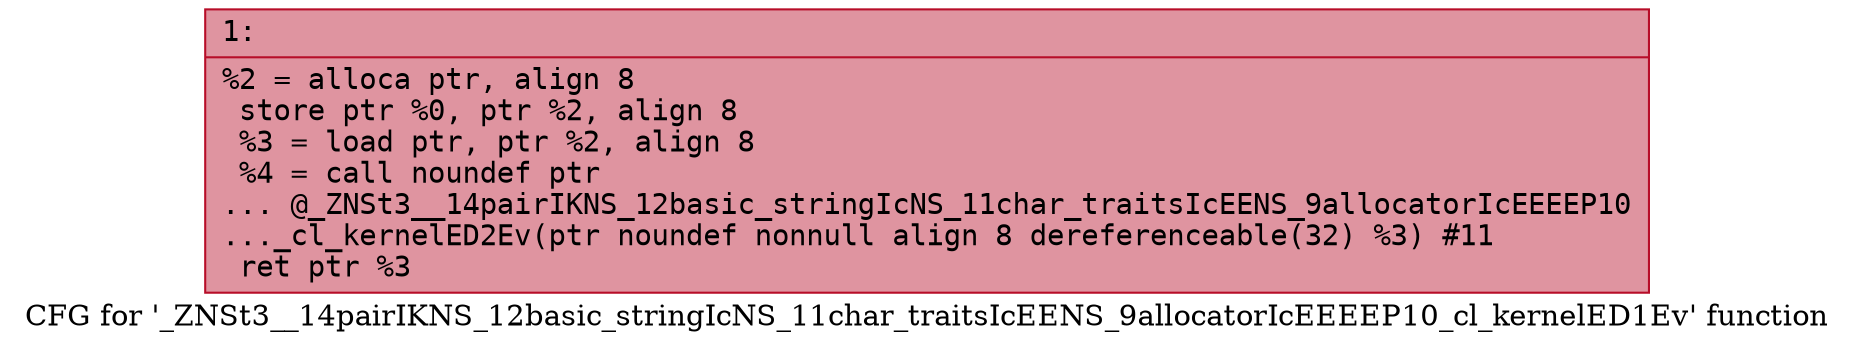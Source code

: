 digraph "CFG for '_ZNSt3__14pairIKNS_12basic_stringIcNS_11char_traitsIcEENS_9allocatorIcEEEEP10_cl_kernelED1Ev' function" {
	label="CFG for '_ZNSt3__14pairIKNS_12basic_stringIcNS_11char_traitsIcEENS_9allocatorIcEEEEP10_cl_kernelED1Ev' function";

	Node0x600001383070 [shape=record,color="#b70d28ff", style=filled, fillcolor="#b70d2870" fontname="Courier",label="{1:\l|  %2 = alloca ptr, align 8\l  store ptr %0, ptr %2, align 8\l  %3 = load ptr, ptr %2, align 8\l  %4 = call noundef ptr\l... @_ZNSt3__14pairIKNS_12basic_stringIcNS_11char_traitsIcEENS_9allocatorIcEEEEP10\l..._cl_kernelED2Ev(ptr noundef nonnull align 8 dereferenceable(32) %3) #11\l  ret ptr %3\l}"];
}
